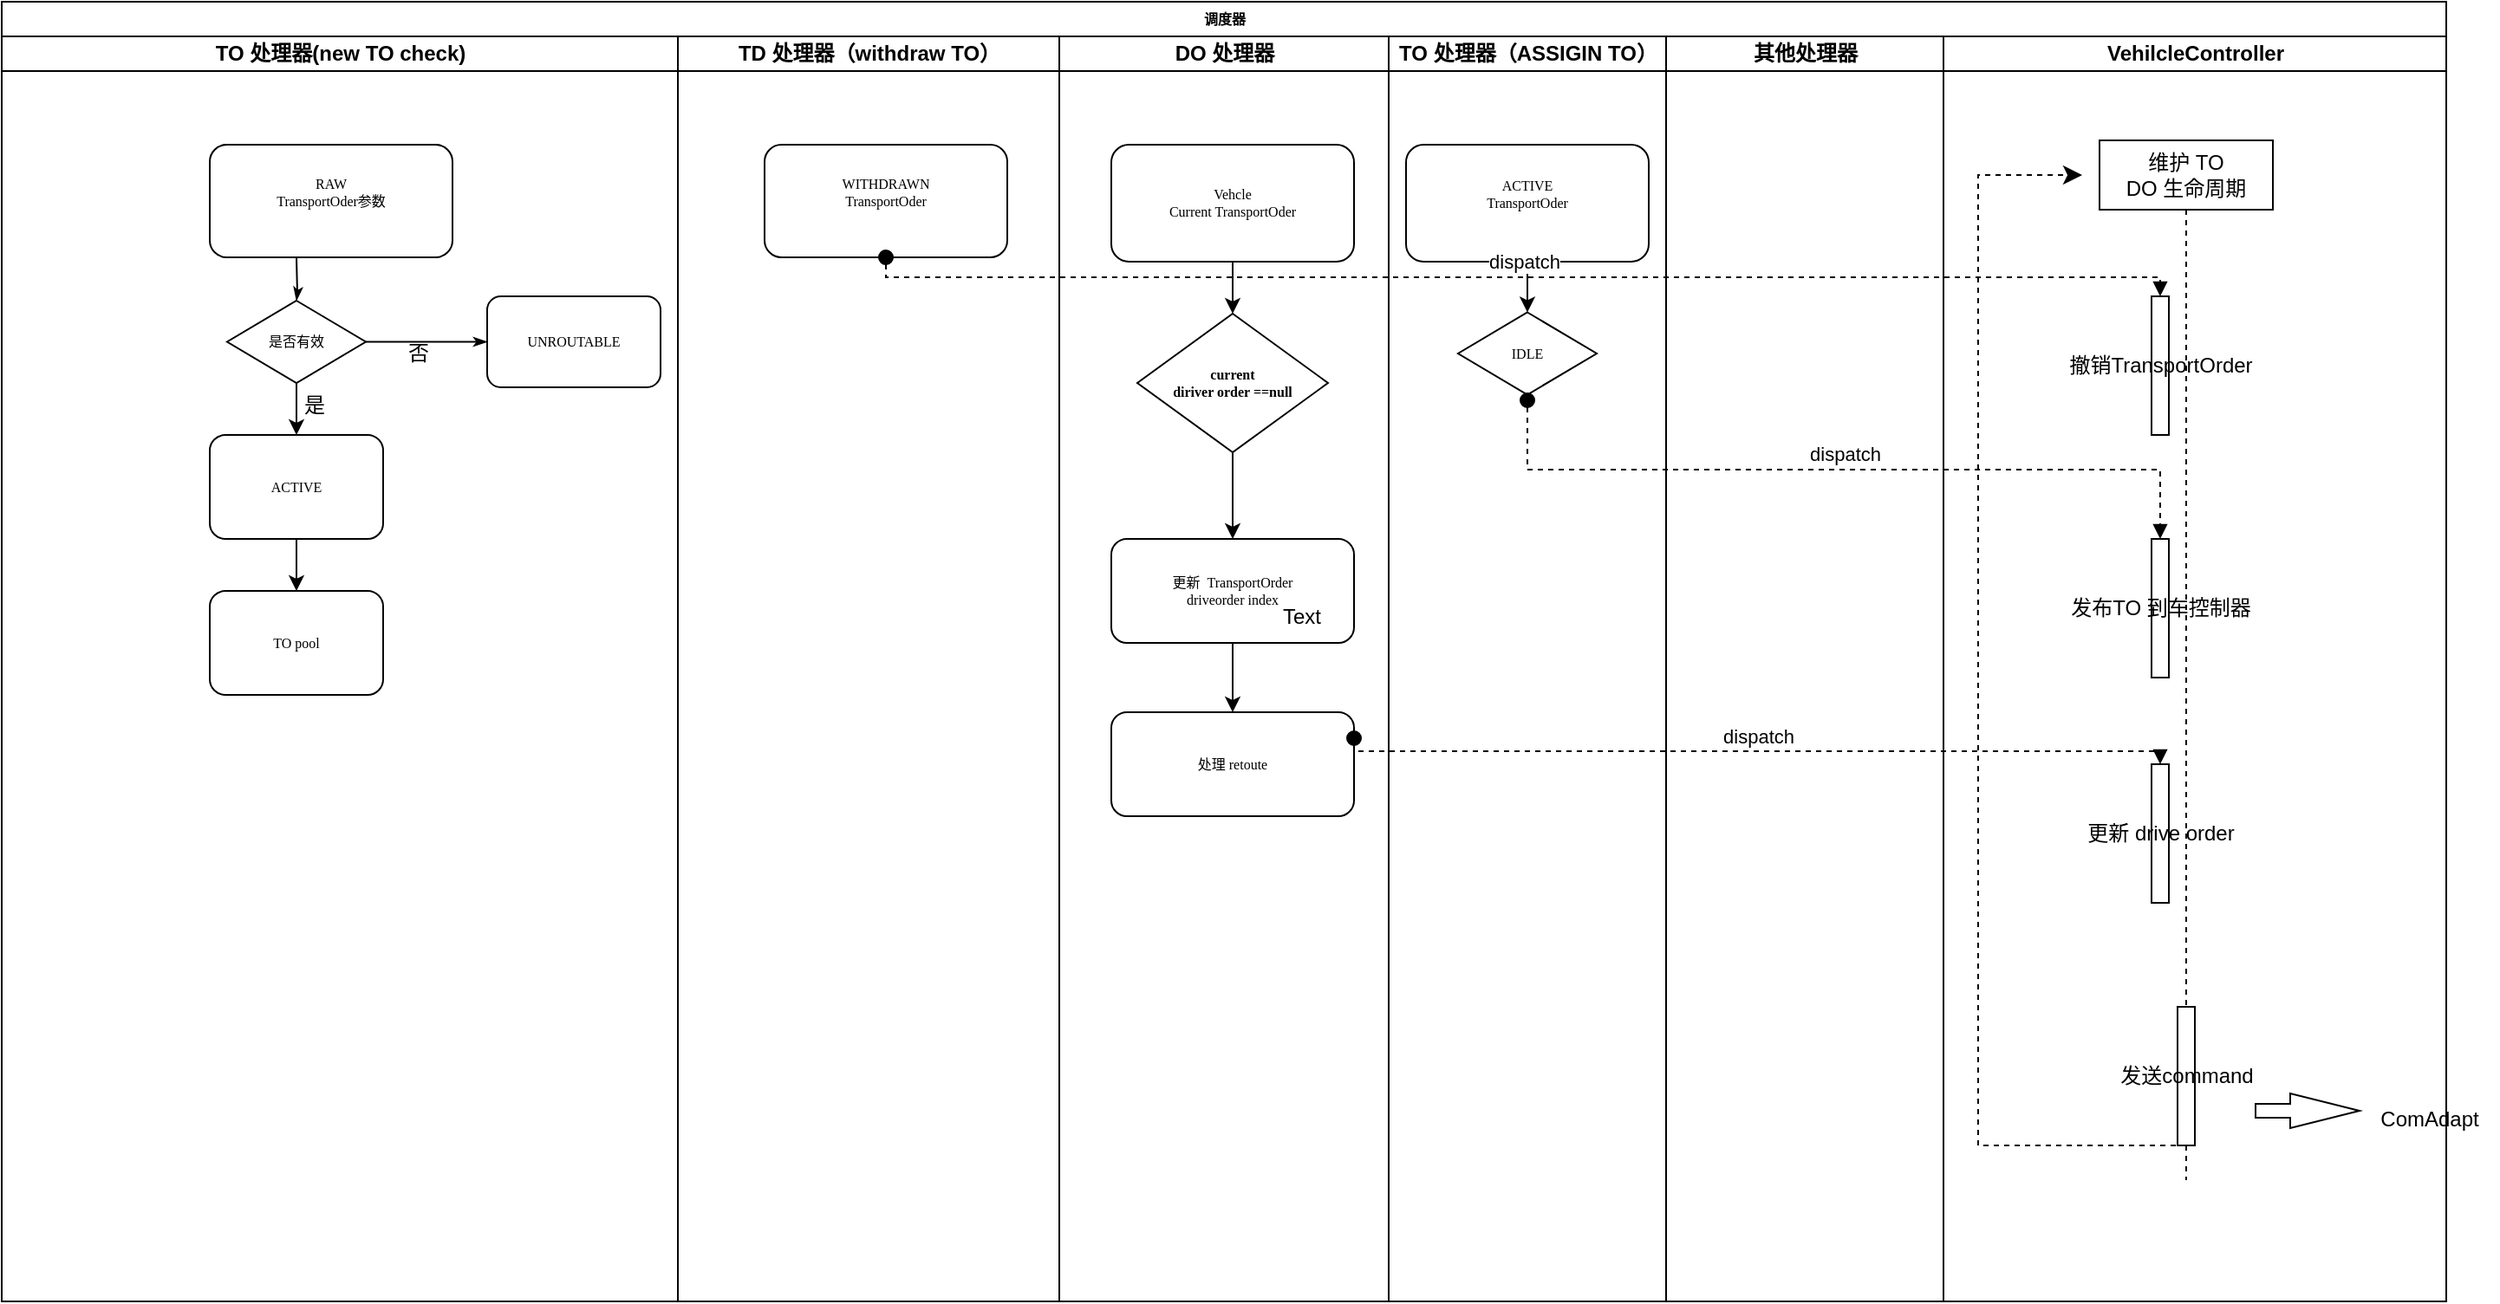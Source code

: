 <mxfile version="21.3.0" type="github">
  <diagram name="Page-1" id="74e2e168-ea6b-b213-b513-2b3c1d86103e">
    <mxGraphModel dx="2074" dy="1156" grid="1" gridSize="10" guides="1" tooltips="1" connect="1" arrows="1" fold="1" page="1" pageScale="1" pageWidth="1100" pageHeight="850" background="none" math="0" shadow="0">
      <root>
        <mxCell id="0" />
        <mxCell id="1" parent="0" />
        <mxCell id="77e6c97f196da883-1" value="调度器" style="swimlane;html=1;childLayout=stackLayout;startSize=20;rounded=0;shadow=0;labelBackgroundColor=none;strokeWidth=1;fontFamily=Verdana;fontSize=8;align=center;" parent="1" vertex="1">
          <mxGeometry x="70" y="30" width="1410" height="750" as="geometry" />
        </mxCell>
        <mxCell id="77e6c97f196da883-2" value="TO 处理器(new TO check)" style="swimlane;html=1;startSize=20;" parent="77e6c97f196da883-1" vertex="1">
          <mxGeometry y="20" width="390" height="730" as="geometry" />
        </mxCell>
        <mxCell id="77e6c97f196da883-8" value="&lt;font style=&quot;font-size: 8px;&quot;&gt;RAW &lt;br&gt;TransportOder参数&lt;br&gt;&lt;br&gt;&lt;/font&gt;" style="rounded=1;whiteSpace=wrap;html=1;shadow=0;labelBackgroundColor=none;strokeWidth=1;fontFamily=Verdana;fontSize=8;align=center;" parent="77e6c97f196da883-2" vertex="1">
          <mxGeometry x="120" y="62.5" width="140" height="65" as="geometry" />
        </mxCell>
        <mxCell id="lvhuI_1f0St6snO5H-O9-5" value="" style="edgeStyle=orthogonalEdgeStyle;rounded=0;orthogonalLoop=1;jettySize=auto;html=1;" edge="1" parent="77e6c97f196da883-2" source="77e6c97f196da883-13" target="lvhuI_1f0St6snO5H-O9-3">
          <mxGeometry relative="1" as="geometry">
            <Array as="points">
              <mxPoint x="170" y="220" />
              <mxPoint x="170" y="220" />
            </Array>
          </mxGeometry>
        </mxCell>
        <mxCell id="77e6c97f196da883-13" value="是否有效" style="rhombus;whiteSpace=wrap;html=1;rounded=0;shadow=0;labelBackgroundColor=none;strokeWidth=1;fontFamily=Verdana;fontSize=8;align=center;" parent="77e6c97f196da883-2" vertex="1">
          <mxGeometry x="130" y="152.5" width="80" height="47.5" as="geometry" />
        </mxCell>
        <mxCell id="77e6c97f196da883-15" value="UNROUTABLE" style="rounded=1;whiteSpace=wrap;html=1;shadow=0;labelBackgroundColor=none;strokeWidth=1;fontFamily=Verdana;fontSize=8;align=center;" parent="77e6c97f196da883-2" vertex="1">
          <mxGeometry x="280" y="150" width="100" height="52.5" as="geometry" />
        </mxCell>
        <mxCell id="77e6c97f196da883-29" style="edgeStyle=orthogonalEdgeStyle;rounded=1;html=1;labelBackgroundColor=none;startArrow=none;startFill=0;startSize=5;endArrow=classicThin;endFill=1;endSize=5;jettySize=auto;orthogonalLoop=1;strokeWidth=1;fontFamily=Verdana;fontSize=8" parent="77e6c97f196da883-2" target="77e6c97f196da883-13" edge="1">
          <mxGeometry relative="1" as="geometry">
            <mxPoint x="170" y="127.5" as="sourcePoint" />
          </mxGeometry>
        </mxCell>
        <mxCell id="77e6c97f196da883-33" style="edgeStyle=orthogonalEdgeStyle;rounded=1;html=1;labelBackgroundColor=none;startArrow=none;startFill=0;startSize=5;endArrow=classicThin;endFill=1;endSize=5;jettySize=auto;orthogonalLoop=1;strokeWidth=1;fontFamily=Verdana;fontSize=8" parent="77e6c97f196da883-2" source="77e6c97f196da883-13" target="77e6c97f196da883-15" edge="1">
          <mxGeometry relative="1" as="geometry" />
        </mxCell>
        <mxCell id="lvhuI_1f0St6snO5H-O9-20" value="" style="edgeStyle=orthogonalEdgeStyle;rounded=0;orthogonalLoop=1;jettySize=auto;html=1;" edge="1" parent="77e6c97f196da883-2" source="lvhuI_1f0St6snO5H-O9-3" target="lvhuI_1f0St6snO5H-O9-19">
          <mxGeometry relative="1" as="geometry" />
        </mxCell>
        <mxCell id="lvhuI_1f0St6snO5H-O9-3" value="ACTIVE" style="rounded=1;whiteSpace=wrap;html=1;shadow=0;labelBackgroundColor=none;strokeWidth=1;fontFamily=Verdana;fontSize=8;align=center;" vertex="1" parent="77e6c97f196da883-2">
          <mxGeometry x="120" y="230" width="100" height="60" as="geometry" />
        </mxCell>
        <mxCell id="lvhuI_1f0St6snO5H-O9-19" value="TO pool" style="rounded=1;whiteSpace=wrap;html=1;shadow=0;labelBackgroundColor=none;strokeWidth=1;fontFamily=Verdana;fontSize=8;align=center;" vertex="1" parent="77e6c97f196da883-2">
          <mxGeometry x="120" y="320" width="100" height="60" as="geometry" />
        </mxCell>
        <mxCell id="77e6c97f196da883-3" value="TD 处理器（withdraw TO）" style="swimlane;html=1;startSize=20;" parent="77e6c97f196da883-1" vertex="1">
          <mxGeometry x="390" y="20" width="220" height="730" as="geometry" />
        </mxCell>
        <mxCell id="lvhuI_1f0St6snO5H-O9-22" value="&lt;font style=&quot;font-size: 8px;&quot;&gt;WITHDRAWN&lt;br&gt;TransportOder&lt;br&gt;&lt;br&gt;&lt;/font&gt;" style="rounded=1;whiteSpace=wrap;html=1;shadow=0;labelBackgroundColor=none;strokeWidth=1;fontFamily=Verdana;fontSize=8;align=center;" vertex="1" parent="77e6c97f196da883-3">
          <mxGeometry x="50" y="62.5" width="140" height="65" as="geometry" />
        </mxCell>
        <mxCell id="77e6c97f196da883-4" value="DO 处理器" style="swimlane;html=1;startSize=20;" parent="77e6c97f196da883-1" vertex="1">
          <mxGeometry x="610" y="20" width="190" height="730" as="geometry" />
        </mxCell>
        <mxCell id="lvhuI_1f0St6snO5H-O9-42" value="" style="edgeStyle=orthogonalEdgeStyle;rounded=0;orthogonalLoop=1;jettySize=auto;html=1;" edge="1" parent="77e6c97f196da883-4" source="lvhuI_1f0St6snO5H-O9-29" target="lvhuI_1f0St6snO5H-O9-41">
          <mxGeometry relative="1" as="geometry" />
        </mxCell>
        <mxCell id="lvhuI_1f0St6snO5H-O9-29" value="Vehcle&lt;br&gt;Current TransportOder" style="rounded=1;whiteSpace=wrap;html=1;shadow=0;labelBackgroundColor=none;strokeWidth=1;fontFamily=Verdana;fontSize=8;align=center;" vertex="1" parent="77e6c97f196da883-4">
          <mxGeometry x="30" y="62.5" width="140" height="67.5" as="geometry" />
        </mxCell>
        <mxCell id="lvhuI_1f0St6snO5H-O9-34" style="edgeStyle=orthogonalEdgeStyle;rounded=0;orthogonalLoop=1;jettySize=auto;html=1;exitX=0.5;exitY=1;exitDx=0;exitDy=0;" edge="1" parent="77e6c97f196da883-4">
          <mxGeometry relative="1" as="geometry">
            <mxPoint x="100" y="206.75" as="sourcePoint" />
            <mxPoint x="100" y="206.75" as="targetPoint" />
          </mxGeometry>
        </mxCell>
        <mxCell id="lvhuI_1f0St6snO5H-O9-44" value="" style="edgeStyle=orthogonalEdgeStyle;rounded=0;orthogonalLoop=1;jettySize=auto;html=1;" edge="1" parent="77e6c97f196da883-4" source="lvhuI_1f0St6snO5H-O9-41" target="lvhuI_1f0St6snO5H-O9-43">
          <mxGeometry relative="1" as="geometry" />
        </mxCell>
        <mxCell id="lvhuI_1f0St6snO5H-O9-41" value="&lt;b&gt;current&lt;br&gt;diriver order ==null&lt;/b&gt;" style="rhombus;whiteSpace=wrap;html=1;rounded=0;shadow=0;labelBackgroundColor=none;strokeWidth=1;fontFamily=Verdana;fontSize=8;align=center;" vertex="1" parent="77e6c97f196da883-4">
          <mxGeometry x="45" y="160" width="110" height="80" as="geometry" />
        </mxCell>
        <mxCell id="lvhuI_1f0St6snO5H-O9-48" value="" style="edgeStyle=orthogonalEdgeStyle;rounded=0;orthogonalLoop=1;jettySize=auto;html=1;" edge="1" parent="77e6c97f196da883-4" source="lvhuI_1f0St6snO5H-O9-43" target="lvhuI_1f0St6snO5H-O9-45">
          <mxGeometry relative="1" as="geometry" />
        </mxCell>
        <mxCell id="lvhuI_1f0St6snO5H-O9-43" value="更新&amp;nbsp; TransportOrder&lt;br&gt;driveorder index" style="rounded=1;whiteSpace=wrap;html=1;shadow=0;labelBackgroundColor=none;strokeWidth=1;fontFamily=Verdana;fontSize=8;align=center;" vertex="1" parent="77e6c97f196da883-4">
          <mxGeometry x="30" y="290" width="140" height="60" as="geometry" />
        </mxCell>
        <mxCell id="lvhuI_1f0St6snO5H-O9-45" value="处理 retoute" style="rounded=1;whiteSpace=wrap;html=1;shadow=0;labelBackgroundColor=none;strokeWidth=1;fontFamily=Verdana;fontSize=8;align=center;" vertex="1" parent="77e6c97f196da883-4">
          <mxGeometry x="30" y="390" width="140" height="60" as="geometry" />
        </mxCell>
        <mxCell id="77e6c97f196da883-5" value="TO 处理器（ASSIGIN TO）" style="swimlane;html=1;startSize=20;" parent="77e6c97f196da883-1" vertex="1">
          <mxGeometry x="800" y="20" width="160" height="730" as="geometry" />
        </mxCell>
        <mxCell id="lvhuI_1f0St6snO5H-O9-39" value="&lt;font style=&quot;font-size: 8px;&quot;&gt;ACTIVE&lt;br&gt;TransportOder&lt;br&gt;&lt;br&gt;&lt;/font&gt;" style="rounded=1;whiteSpace=wrap;html=1;shadow=0;labelBackgroundColor=none;strokeWidth=1;fontFamily=Verdana;fontSize=8;align=center;" vertex="1" parent="77e6c97f196da883-5">
          <mxGeometry x="10" y="62.5" width="140" height="67.5" as="geometry" />
        </mxCell>
        <mxCell id="lvhuI_1f0St6snO5H-O9-40" value="IDLE" style="rhombus;whiteSpace=wrap;html=1;rounded=0;shadow=0;labelBackgroundColor=none;strokeWidth=1;fontFamily=Verdana;fontSize=8;align=center;" vertex="1" parent="77e6c97f196da883-5">
          <mxGeometry x="40" y="159.25" width="80" height="47.5" as="geometry" />
        </mxCell>
        <mxCell id="lvhuI_1f0St6snO5H-O9-36" value="dispatch" style="html=1;verticalAlign=bottom;startArrow=oval;endArrow=block;startSize=8;edgeStyle=elbowEdgeStyle;elbow=vertical;curved=0;rounded=0;dashed=1;" edge="1" target="lvhuI_1f0St6snO5H-O9-35" parent="77e6c97f196da883-5">
          <mxGeometry relative="1" as="geometry">
            <mxPoint x="80" y="210" as="sourcePoint" />
            <mxPoint x="535" y="297" as="targetPoint" />
          </mxGeometry>
        </mxCell>
        <mxCell id="lvhuI_1f0St6snO5H-O9-33" value="" style="endArrow=classic;html=1;rounded=0;exitX=0.5;exitY=1;exitDx=0;exitDy=0;entryX=0.5;entryY=0;entryDx=0;entryDy=0;" edge="1" parent="77e6c97f196da883-5" source="lvhuI_1f0St6snO5H-O9-39" target="lvhuI_1f0St6snO5H-O9-40">
          <mxGeometry width="50" height="50" relative="1" as="geometry">
            <mxPoint x="-340" y="560" as="sourcePoint" />
            <mxPoint x="-70" y="160" as="targetPoint" />
          </mxGeometry>
        </mxCell>
        <mxCell id="77e6c97f196da883-6" value="VehilcleController" style="swimlane;html=1;startSize=20;" parent="77e6c97f196da883-1" vertex="1">
          <mxGeometry x="960" y="20" width="160" height="730" as="geometry" />
        </mxCell>
        <mxCell id="lvhuI_1f0St6snO5H-O9-9" value="其他处理器" style="swimlane;html=1;startSize=20;" vertex="1" parent="77e6c97f196da883-6">
          <mxGeometry width="160" height="730" as="geometry" />
        </mxCell>
        <mxCell id="77e6c97f196da883-7" value="VehilcleController" style="swimlane;html=1;startSize=20;" parent="77e6c97f196da883-1" vertex="1">
          <mxGeometry x="1120" y="20" width="290" height="730" as="geometry" />
        </mxCell>
        <mxCell id="lvhuI_1f0St6snO5H-O9-47" value="维护 TO&lt;br&gt;DO 生命周期" style="shape=umlLifeline;perimeter=lifelinePerimeter;whiteSpace=wrap;html=1;container=1;dropTarget=0;collapsible=0;recursiveResize=0;outlineConnect=0;portConstraint=eastwest;newEdgeStyle={&quot;edgeStyle&quot;:&quot;elbowEdgeStyle&quot;,&quot;elbow&quot;:&quot;vertical&quot;,&quot;curved&quot;:0,&quot;rounded&quot;:0};" vertex="1" parent="77e6c97f196da883-7">
          <mxGeometry x="90" y="60" width="100" height="600" as="geometry" />
        </mxCell>
        <mxCell id="lvhuI_1f0St6snO5H-O9-26" value="撤销TransportOrder" style="html=1;points=[];perimeter=orthogonalPerimeter;outlineConnect=0;targetShapes=umlLifeline;portConstraint=eastwest;newEdgeStyle={&quot;edgeStyle&quot;:&quot;elbowEdgeStyle&quot;,&quot;elbow&quot;:&quot;vertical&quot;,&quot;curved&quot;:0,&quot;rounded&quot;:0};" vertex="1" parent="lvhuI_1f0St6snO5H-O9-47">
          <mxGeometry x="30" y="90" width="10" height="80" as="geometry" />
        </mxCell>
        <mxCell id="lvhuI_1f0St6snO5H-O9-35" value="发布TO 到车控制器" style="html=1;points=[];perimeter=orthogonalPerimeter;outlineConnect=0;targetShapes=umlLifeline;portConstraint=eastwest;newEdgeStyle={&quot;edgeStyle&quot;:&quot;elbowEdgeStyle&quot;,&quot;elbow&quot;:&quot;vertical&quot;,&quot;curved&quot;:0,&quot;rounded&quot;:0};" vertex="1" parent="lvhuI_1f0St6snO5H-O9-47">
          <mxGeometry x="30" y="230" width="10" height="80" as="geometry" />
        </mxCell>
        <mxCell id="lvhuI_1f0St6snO5H-O9-49" value="更新 drive order" style="html=1;points=[];perimeter=orthogonalPerimeter;outlineConnect=0;targetShapes=umlLifeline;portConstraint=eastwest;newEdgeStyle={&quot;edgeStyle&quot;:&quot;elbowEdgeStyle&quot;,&quot;elbow&quot;:&quot;vertical&quot;,&quot;curved&quot;:0,&quot;rounded&quot;:0};" vertex="1" parent="lvhuI_1f0St6snO5H-O9-47">
          <mxGeometry x="30" y="360" width="10" height="80" as="geometry" />
        </mxCell>
        <mxCell id="lvhuI_1f0St6snO5H-O9-53" value="发送command" style="html=1;points=[];perimeter=orthogonalPerimeter;outlineConnect=0;targetShapes=umlLifeline;portConstraint=eastwest;newEdgeStyle={&quot;edgeStyle&quot;:&quot;elbowEdgeStyle&quot;,&quot;elbow&quot;:&quot;vertical&quot;,&quot;curved&quot;:0,&quot;rounded&quot;:0};" vertex="1" parent="lvhuI_1f0St6snO5H-O9-47">
          <mxGeometry x="45" y="500" width="10" height="80" as="geometry" />
        </mxCell>
        <mxCell id="lvhuI_1f0St6snO5H-O9-57" value="" style="edgeStyle=elbowEdgeStyle;elbow=horizontal;endArrow=classic;html=1;curved=0;rounded=0;endSize=8;startSize=8;dashed=1;" edge="1" parent="77e6c97f196da883-7">
          <mxGeometry width="50" height="50" relative="1" as="geometry">
            <mxPoint x="140" y="640" as="sourcePoint" />
            <mxPoint x="80" y="80" as="targetPoint" />
            <Array as="points">
              <mxPoint x="20" y="580" />
            </Array>
          </mxGeometry>
        </mxCell>
        <mxCell id="lvhuI_1f0St6snO5H-O9-58" value="" style="html=1;shadow=0;dashed=0;align=center;verticalAlign=middle;shape=mxgraph.arrows2.arrow;dy=0.6;dx=40;notch=0;" vertex="1" parent="77e6c97f196da883-7">
          <mxGeometry x="180" y="610" width="60" height="20" as="geometry" />
        </mxCell>
        <mxCell id="lvhuI_1f0St6snO5H-O9-27" value="dispatch" style="html=1;verticalAlign=bottom;startArrow=oval;endArrow=block;startSize=8;edgeStyle=elbowEdgeStyle;elbow=vertical;curved=0;rounded=0;dashed=1;" edge="1" target="lvhuI_1f0St6snO5H-O9-26" parent="77e6c97f196da883-1" source="lvhuI_1f0St6snO5H-O9-22">
          <mxGeometry x="0.001" relative="1" as="geometry">
            <mxPoint x="510" y="240" as="sourcePoint" />
            <mxPoint as="offset" />
          </mxGeometry>
        </mxCell>
        <mxCell id="lvhuI_1f0St6snO5H-O9-50" value="dispatch" style="html=1;verticalAlign=bottom;startArrow=oval;endArrow=block;startSize=8;edgeStyle=elbowEdgeStyle;elbow=vertical;curved=0;rounded=0;exitX=1;exitY=0.25;exitDx=0;exitDy=0;dashed=1;" edge="1" target="lvhuI_1f0St6snO5H-O9-49" parent="77e6c97f196da883-1" source="lvhuI_1f0St6snO5H-O9-45">
          <mxGeometry x="0.002" relative="1" as="geometry">
            <mxPoint x="1195" y="440" as="sourcePoint" />
            <mxPoint as="offset" />
          </mxGeometry>
        </mxCell>
        <mxCell id="lvhuI_1f0St6snO5H-O9-2" value="否" style="text;html=1;align=center;verticalAlign=middle;resizable=0;points=[];autosize=1;strokeColor=none;fillColor=none;" vertex="1" parent="1">
          <mxGeometry x="290" y="218" width="40" height="30" as="geometry" />
        </mxCell>
        <mxCell id="lvhuI_1f0St6snO5H-O9-6" value="是" style="text;html=1;align=center;verticalAlign=middle;resizable=0;points=[];autosize=1;strokeColor=none;fillColor=none;" vertex="1" parent="1">
          <mxGeometry x="230" y="248" width="40" height="30" as="geometry" />
        </mxCell>
        <mxCell id="lvhuI_1f0St6snO5H-O9-59" value="Text" style="text;strokeColor=none;align=center;fillColor=none;html=1;verticalAlign=middle;whiteSpace=wrap;rounded=0;" vertex="1" parent="1">
          <mxGeometry x="790" y="370" width="60" height="30" as="geometry" />
        </mxCell>
        <mxCell id="lvhuI_1f0St6snO5H-O9-60" value="ComAdapt" style="text;html=1;align=center;verticalAlign=middle;resizable=0;points=[];autosize=1;strokeColor=none;fillColor=none;" vertex="1" parent="1">
          <mxGeometry x="1430" y="660" width="80" height="30" as="geometry" />
        </mxCell>
      </root>
    </mxGraphModel>
  </diagram>
</mxfile>
